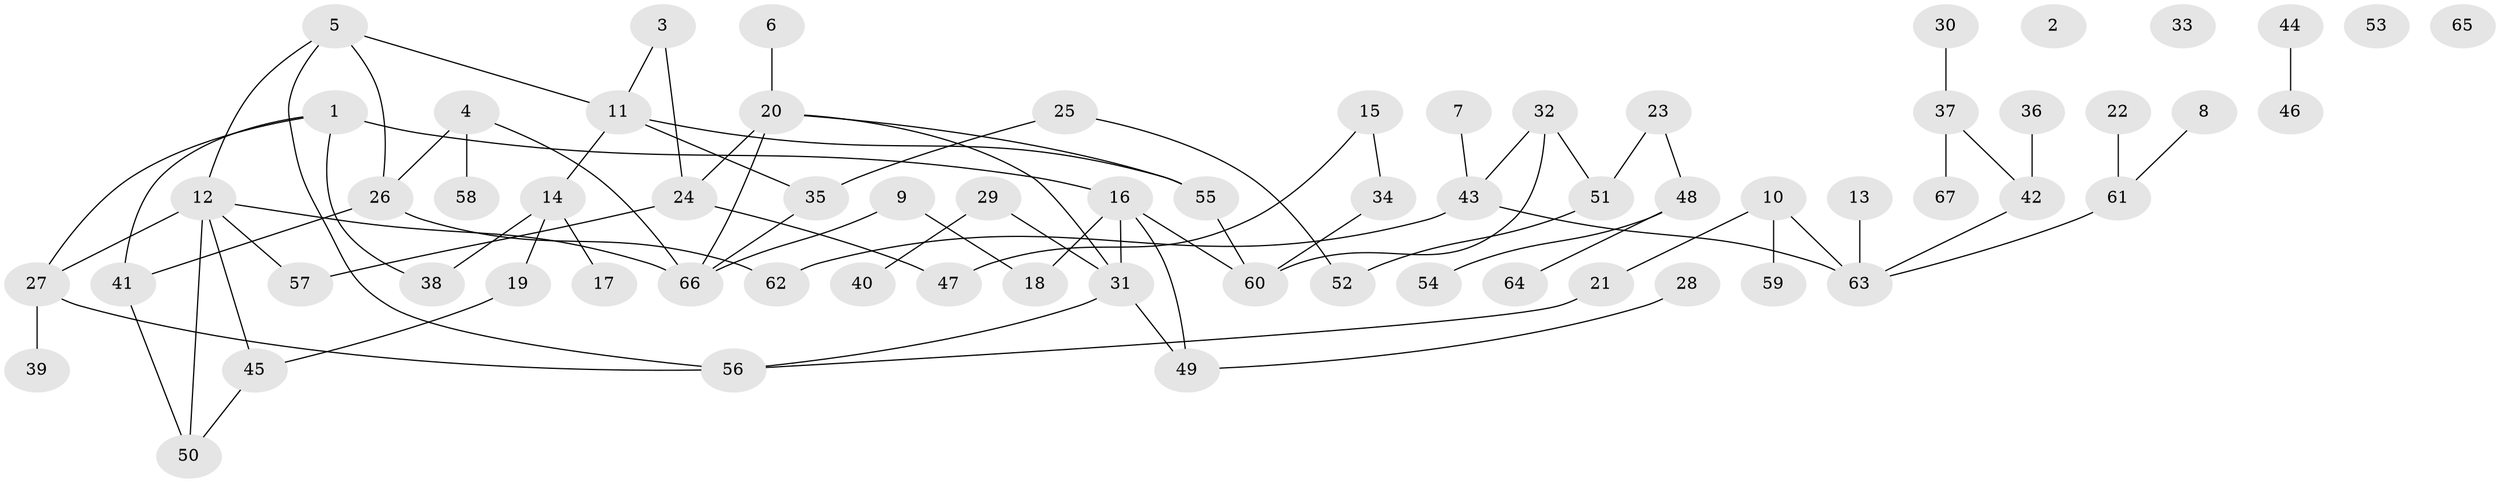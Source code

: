 // coarse degree distribution, {0: 0.19230769230769232, 3: 0.11538461538461539, 2: 0.19230769230769232, 1: 0.23076923076923078, 4: 0.15384615384615385, 5: 0.038461538461538464, 8: 0.038461538461538464, 6: 0.038461538461538464}
// Generated by graph-tools (version 1.1) at 2025/44/03/04/25 21:44:08]
// undirected, 67 vertices, 81 edges
graph export_dot {
graph [start="1"]
  node [color=gray90,style=filled];
  1;
  2;
  3;
  4;
  5;
  6;
  7;
  8;
  9;
  10;
  11;
  12;
  13;
  14;
  15;
  16;
  17;
  18;
  19;
  20;
  21;
  22;
  23;
  24;
  25;
  26;
  27;
  28;
  29;
  30;
  31;
  32;
  33;
  34;
  35;
  36;
  37;
  38;
  39;
  40;
  41;
  42;
  43;
  44;
  45;
  46;
  47;
  48;
  49;
  50;
  51;
  52;
  53;
  54;
  55;
  56;
  57;
  58;
  59;
  60;
  61;
  62;
  63;
  64;
  65;
  66;
  67;
  1 -- 16;
  1 -- 27;
  1 -- 38;
  1 -- 41;
  3 -- 11;
  3 -- 24;
  4 -- 26;
  4 -- 58;
  4 -- 66;
  5 -- 11;
  5 -- 12;
  5 -- 26;
  5 -- 56;
  6 -- 20;
  7 -- 43;
  8 -- 61;
  9 -- 18;
  9 -- 66;
  10 -- 21;
  10 -- 59;
  10 -- 63;
  11 -- 14;
  11 -- 35;
  11 -- 55;
  12 -- 27;
  12 -- 45;
  12 -- 50;
  12 -- 57;
  12 -- 66;
  13 -- 63;
  14 -- 17;
  14 -- 19;
  14 -- 38;
  15 -- 34;
  15 -- 47;
  16 -- 18;
  16 -- 31;
  16 -- 49;
  16 -- 60;
  19 -- 45;
  20 -- 24;
  20 -- 31;
  20 -- 55;
  20 -- 66;
  21 -- 56;
  22 -- 61;
  23 -- 48;
  23 -- 51;
  24 -- 47;
  24 -- 57;
  25 -- 35;
  25 -- 52;
  26 -- 41;
  26 -- 62;
  27 -- 39;
  27 -- 56;
  28 -- 49;
  29 -- 31;
  29 -- 40;
  30 -- 37;
  31 -- 49;
  31 -- 56;
  32 -- 43;
  32 -- 51;
  32 -- 60;
  34 -- 60;
  35 -- 66;
  36 -- 42;
  37 -- 42;
  37 -- 67;
  41 -- 50;
  42 -- 63;
  43 -- 62;
  43 -- 63;
  44 -- 46;
  45 -- 50;
  48 -- 54;
  48 -- 64;
  51 -- 52;
  55 -- 60;
  61 -- 63;
}
